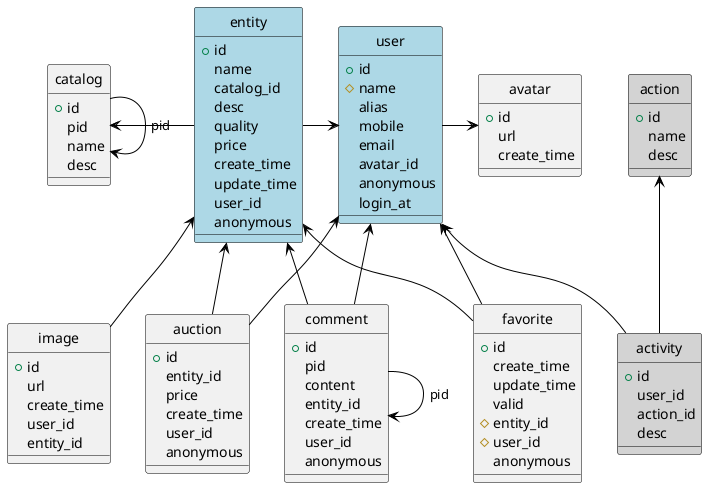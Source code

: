 @startuml

'skinparam monochrome true
'skinparam classBackgroundColor White
skinparam classArrowColor Black
skinparam classBorderColor Black
skinparam stereotypeCBackgroundColor Gray
'hide members
hide circle

class user #LightBlue {
    +id      
    #name   
    alias    
    mobile      
    email        
    avatar_id   
    anonymous   
    login_at    
}

class avatar {
    +id
    url
    create_time
}

class catalog {
    +id
    pid
    name
    desc
}

class entity #LightBlue {
    +id
    name
    catalog_id
    desc
    quality
    price
    create_time
    update_time
    user_id
    anonymous
}

class favorite {
    +id
    create_time
    update_time
    valid
    #entity_id
    #user_id
    anonymous
}

class comment {
    +id
    pid
    content
    entity_id
    create_time
    user_id
    anonymous
}

class auction {
    +id
    entity_id
    price
    create_time
    user_id
    anonymous
}

class image {
    +id
    url
    create_time
    user_id
    entity_id
}

class action #LightGray {
    +id
    name
    desc
}

class activity #LightGray {
    +id
    user_id
    action_id
    desc
}

user -r-> avatar
entity -l-> catalog
entity -r-> user
catalog --> catalog : pid

image -u-> entity
favorite -u-> user
favorite -u-> entity

comment -u-> user
comment -u-> entity
comment --> comment : pid

auction -u-> user
auction -u-> entity

activity -u-> action
activity -u-> user

@enduml
